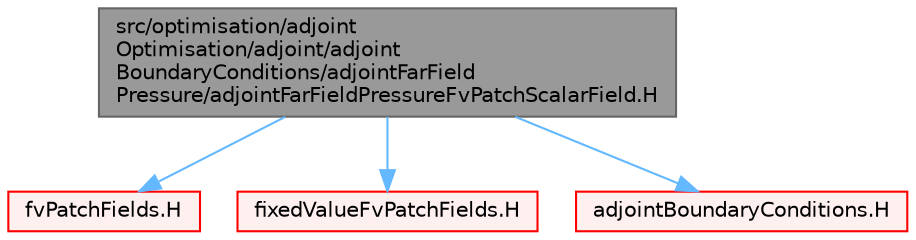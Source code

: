 digraph "src/optimisation/adjointOptimisation/adjoint/adjointBoundaryConditions/adjointFarFieldPressure/adjointFarFieldPressureFvPatchScalarField.H"
{
 // LATEX_PDF_SIZE
  bgcolor="transparent";
  edge [fontname=Helvetica,fontsize=10,labelfontname=Helvetica,labelfontsize=10];
  node [fontname=Helvetica,fontsize=10,shape=box,height=0.2,width=0.4];
  Node1 [id="Node000001",label="src/optimisation/adjoint\lOptimisation/adjoint/adjoint\lBoundaryConditions/adjointFarField\lPressure/adjointFarFieldPressureFvPatchScalarField.H",height=0.2,width=0.4,color="gray40", fillcolor="grey60", style="filled", fontcolor="black",tooltip=" "];
  Node1 -> Node2 [id="edge1_Node000001_Node000002",color="steelblue1",style="solid",tooltip=" "];
  Node2 [id="Node000002",label="fvPatchFields.H",height=0.2,width=0.4,color="red", fillcolor="#FFF0F0", style="filled",URL="$fvPatchFields_8H.html",tooltip=" "];
  Node1 -> Node266 [id="edge2_Node000001_Node000266",color="steelblue1",style="solid",tooltip=" "];
  Node266 [id="Node000266",label="fixedValueFvPatchFields.H",height=0.2,width=0.4,color="red", fillcolor="#FFF0F0", style="filled",URL="$fixedValueFvPatchFields_8H.html",tooltip=" "];
  Node1 -> Node268 [id="edge3_Node000001_Node000268",color="steelblue1",style="solid",tooltip=" "];
  Node268 [id="Node000268",label="adjointBoundaryConditions.H",height=0.2,width=0.4,color="red", fillcolor="#FFF0F0", style="filled",URL="$adjointBoundaryConditions_8H.html",tooltip=" "];
}

